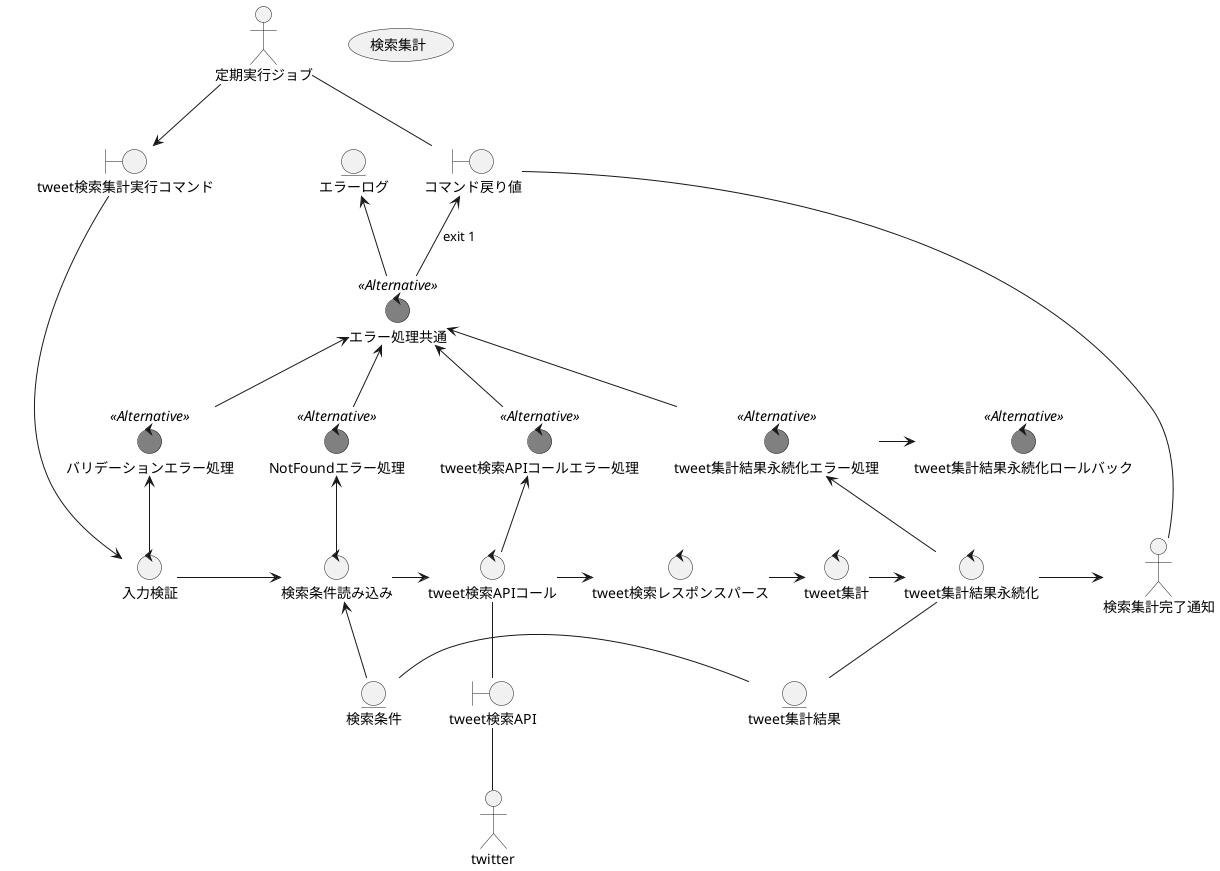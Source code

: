 @startuml


'left to right direction

skinparam control {
  BackgroundColor<<Alternative>> Gray
}

usecase 検索集計

actor 定期実行ジョブ
boundary tweet検索集計実行コマンド
control 入力検証
control 検索条件読み込み
entity 検索条件
control tweet検索APIコール
boundary tweet検索API
actor twitter
control tweet検索レスポンスパース
control tweet集計
control tweet集計結果永続化
entity tweet集計結果
boundary コマンド戻り値

entity エラーログ
control エラー処理共通 <<Alternative>>
control バリデーションエラー処理 <<Alternative>>
control NotFoundエラー処理 <<Alternative>>
control tweet検索APIコールエラー処理 <<Alternative>>
control tweet集計結果永続化エラー処理 <<Alternative>>
control tweet集計結果永続化ロールバック <<Alternative>>


定期実行ジョブ -d-> tweet検索集計実行コマンド
tweet検索集計実行コマンド ---d-> 入力検証
入力検証 -r-> 検索条件読み込み
検索条件読み込み <-d- 検索条件
検索条件読み込み -r-> tweet検索APIコール
tweet検索APIコール -d- tweet検索API
tweet検索API -d- twitter
tweet検索APIコール -> tweet検索レスポンスパース
tweet検索レスポンスパース -r-> tweet集計
tweet集計 -r-> tweet集計結果永続化
tweet集計結果永続化 -d- tweet集計結果
検索条件 -r- tweet集計結果
tweet集計結果永続化 -r-> 検索集計完了通知
検索集計完了通知 -u--- コマンド戻り値
コマンド戻り値 -u- 定期実行ジョブ


エラー処理共通 -u-> エラーログ
エラー処理共通 -u-> コマンド戻り値 : exit 1

入力検証 -u-> バリデーションエラー処理
バリデーションエラー処理 -u-> エラー処理共通

検索条件読み込み -u-> NotFoundエラー処理
NotFoundエラー処理 -u-> エラー処理共通

tweet検索APIコール -u-> tweet検索APIコールエラー処理
tweet検索APIコールエラー処理 -u-> エラー処理共通

tweet集計結果永続化 -u-> tweet集計結果永続化エラー処理
tweet集計結果永続化エラー処理 -r-> tweet集計結果永続化ロールバック
tweet集計結果永続化エラー処理 -u-> エラー処理共通

@enduml
